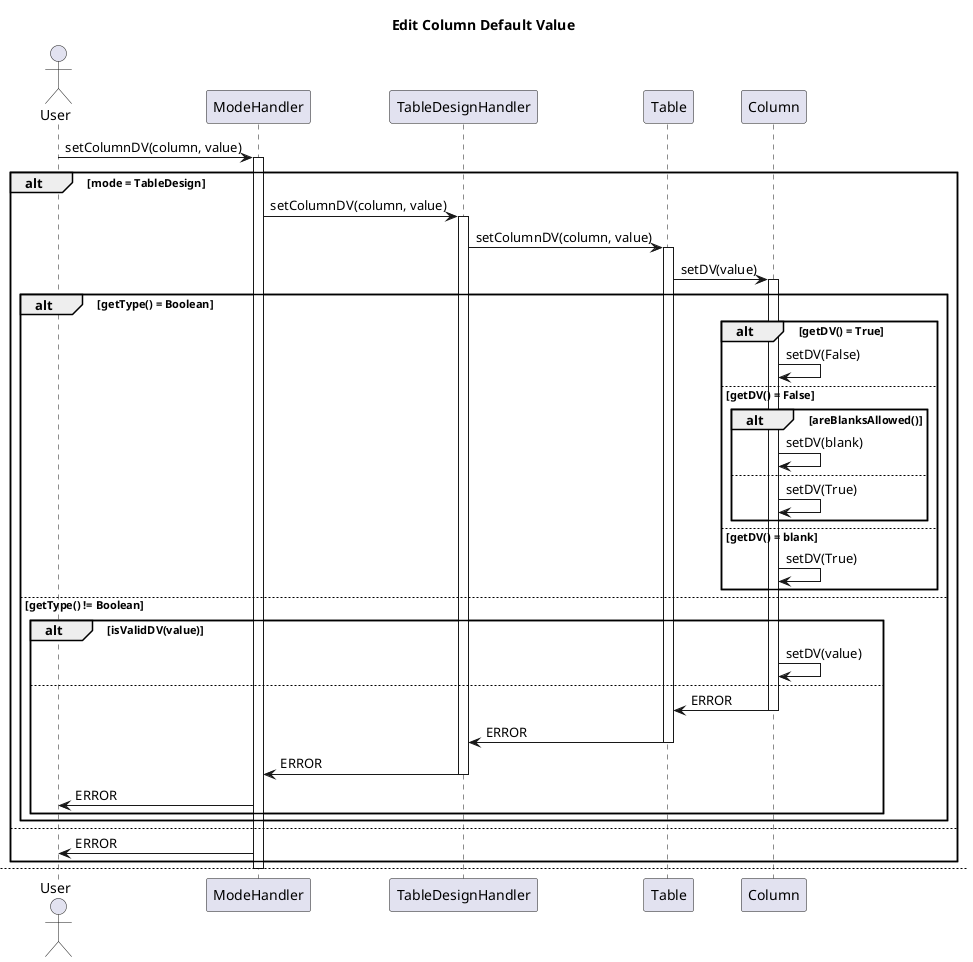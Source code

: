 @startuml
title Edit Column Default Value
Actor User



User -> ModeHandler: setColumnDV(column, value)
activate ModeHandler
alt mode = TableDesign
    ModeHandler -> TableDesignHandler: setColumnDV(column, value)
    activate TableDesignHandler
    TableDesignHandler -> Table: setColumnDV(column, value)
    activate Table
    Table -> Column: setDV(value)
    activate Column
    alt getType() = Boolean
        alt getDV() = True
            Column -> Column: setDV(False)
        else getDV() = False
            alt areBlanksAllowed()
                Column -> Column: setDV(blank)
            else
                Column -> Column: setDV(True)
            end
        else getDV() = blank
        note left
            hoe noemen we
            blank?
            mag dit zo?
        end note
            Column -> Column: setDV(True)

        end

    else getType() != Boolean


        alt isValidDV(value)
            Column -> Column: setDV(value)
        else
            Column -> Table: ERROR
                    deactivate Column
                    Table -> TableDesignHandler: ERROR
                    deactivate Table
                    TableDesignHandler -> ModeHandler: ERROR
                    deactivate TableDesignHandler
                    ModeHandler -> User: ERROR
        end
    end


else
    ModeHandler -> User: ERROR
end
deactivate ModeHandler

newpage 2e optie

User -> ModeHandler: setColumnDV(column, value)
activate ModeHandler
alt mode = TableDesign
    ModeHandler -> TableDesignHandler: setColumnDV(column, value)
    activate TableDesignHandler
    TableDesignHandler -> Table: setColumnDV(column, value)
    activate Table
    Table -> Column: setDV(value)
    activate Column
    alt getType() = Boolean
        alt areBlanksAllowed()
            alt getDV() = True
                Column -> Column: setDV(False)
            else getDV() = False
                Column -> Column: setDV(blank)
            else getDV() = blank
                Column -> Column: setDV(True)
            end
        else
            alt getDV() = True
                Column -> Column: setDV(False)
            else getDV() = True
                Column -> Column: setDV(False)
            else getDV() = True
                Column -> Column: setDV(False)
            end
        end

    else getType() != Boolean


        alt isValidDV(value)
            Column -> Column: setDV(value)
        else
            Column -> Table: ERROR
                    deactivate Column
                    Table -> TableDesignHandler: ERROR
                    deactivate Table
                    TableDesignHandler -> ModeHandler: ERROR
                    deactivate TableDesignHandler
                    ModeHandler -> User: ERROR
        end
    end


else
    ModeHandler -> User: ERROR
end
deactivate ModeHandler


@enduml